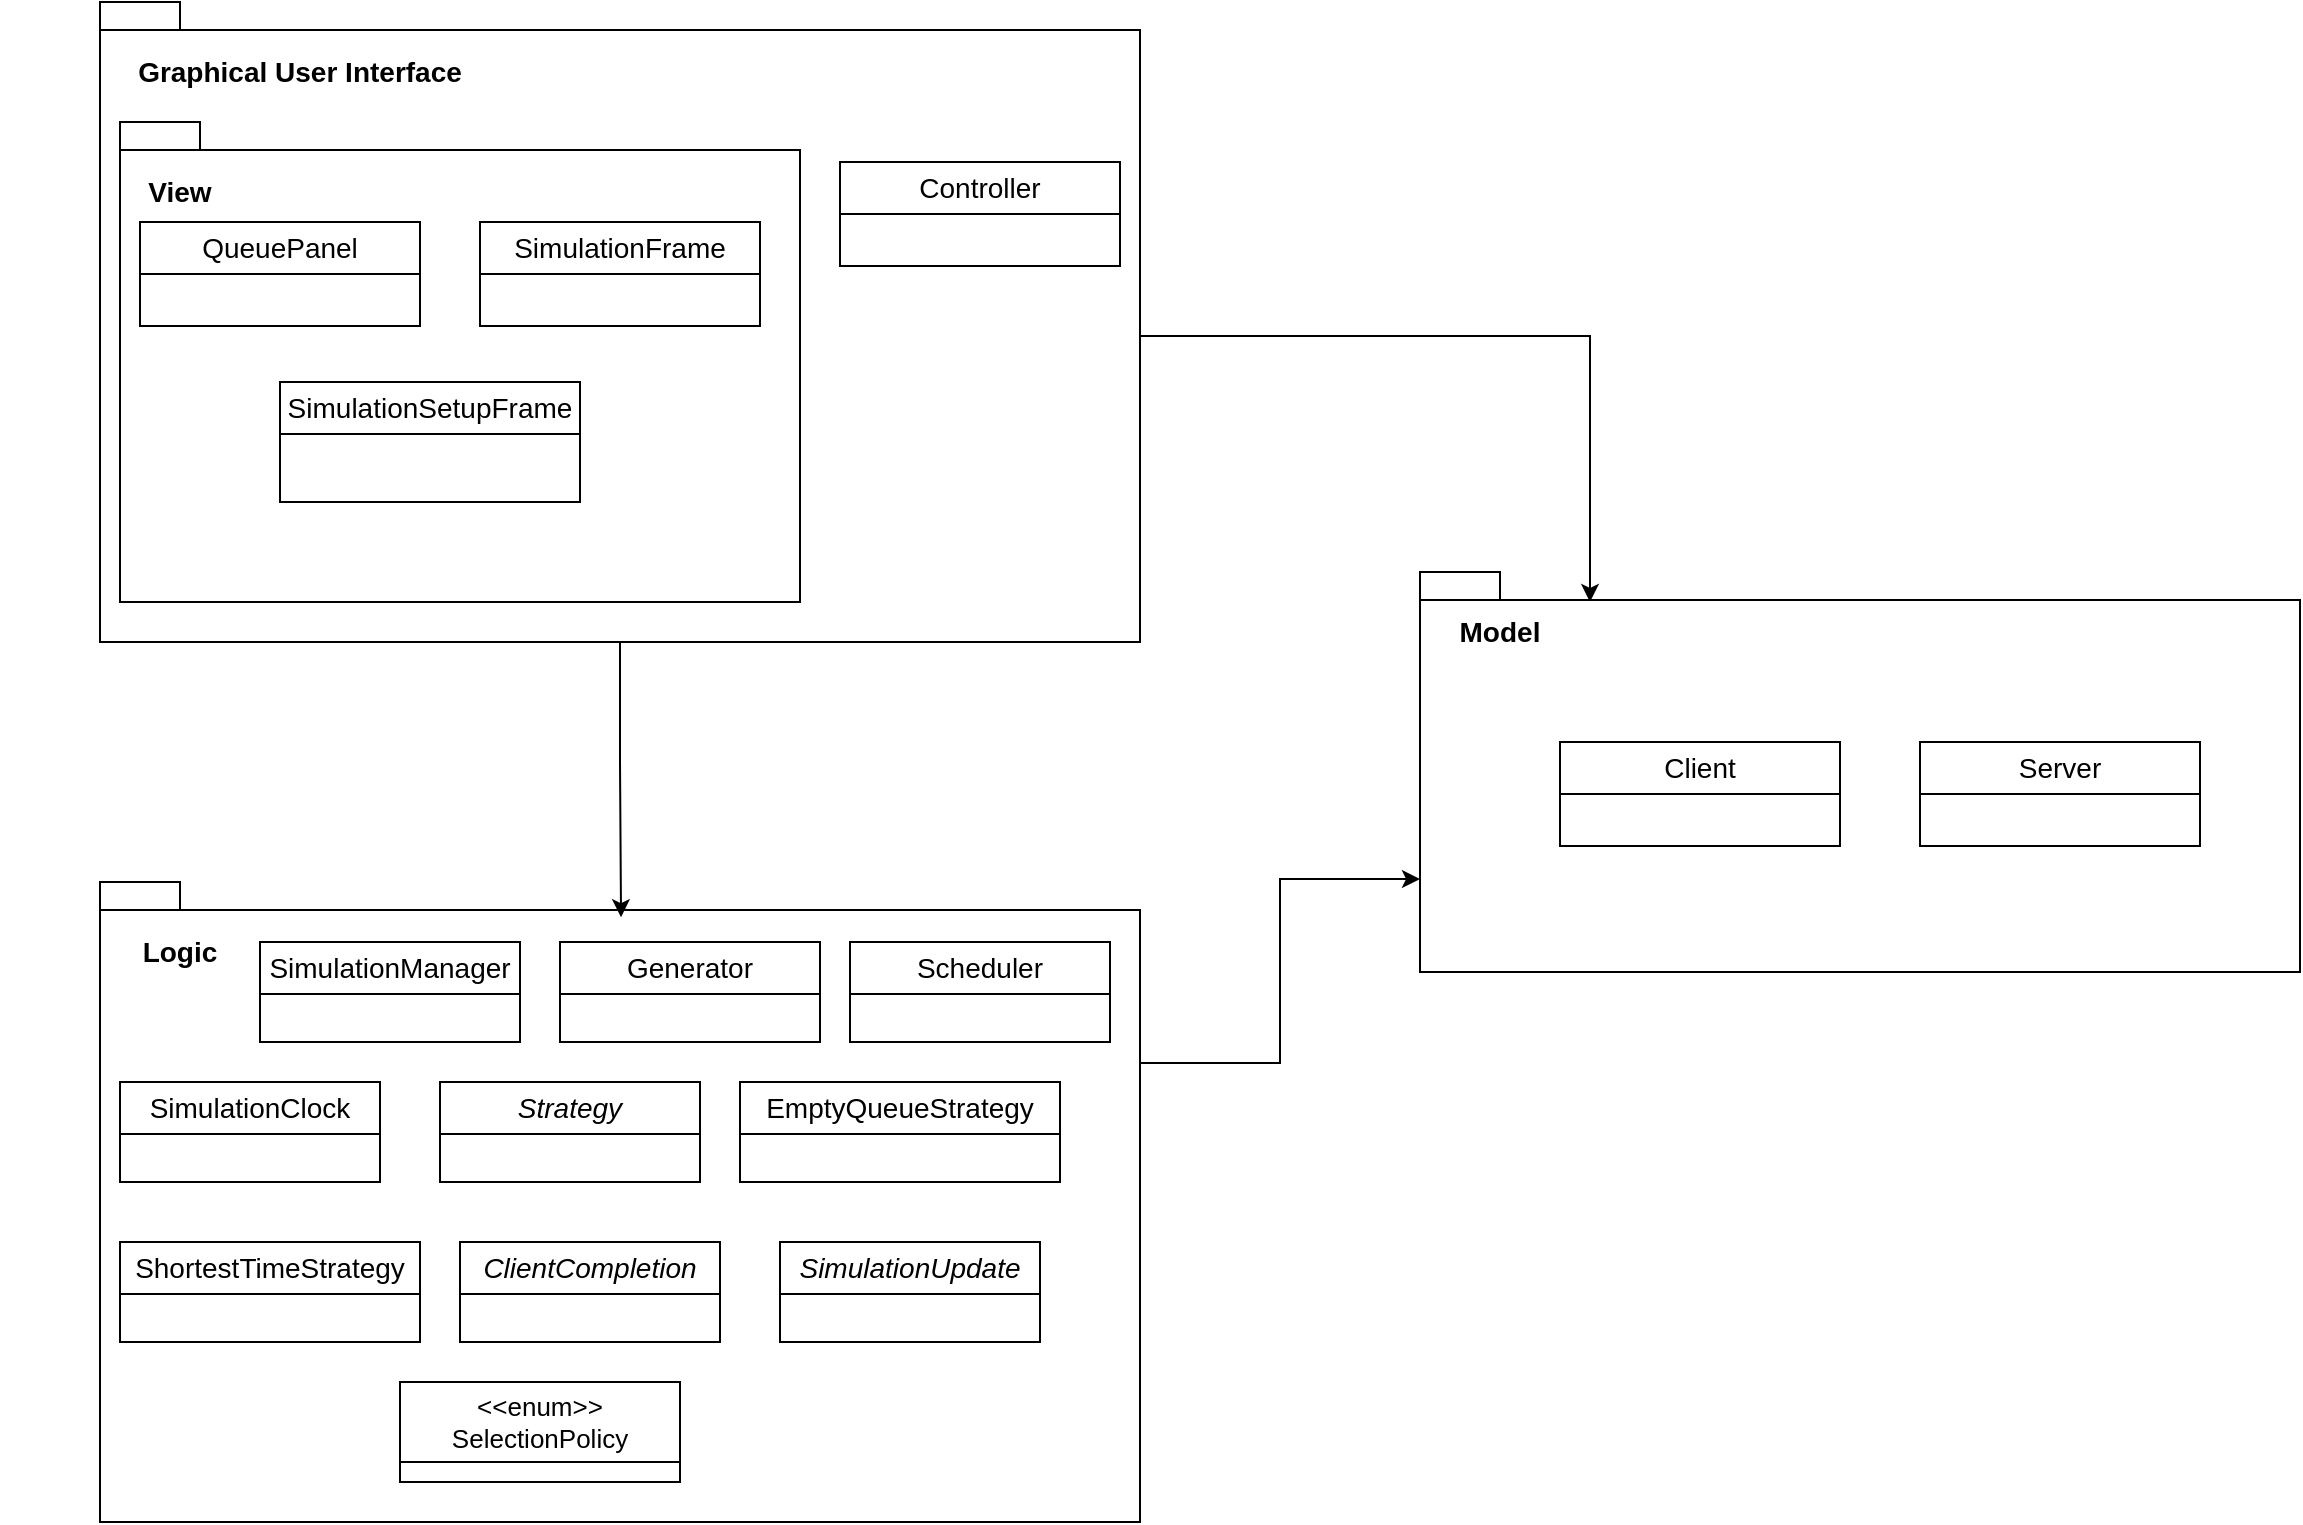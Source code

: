 <mxfile version="26.2.10">
  <diagram name="Page-1" id="gG-aDCFRIgRXTEr3k5Xv">
    <mxGraphModel dx="2533" dy="774" grid="1" gridSize="10" guides="1" tooltips="1" connect="1" arrows="1" fold="1" page="1" pageScale="1" pageWidth="1100" pageHeight="850" math="0" shadow="0">
      <root>
        <mxCell id="0" />
        <mxCell id="1" parent="0" />
        <mxCell id="kMy3-wZcHd9l3VL2baU1-37" style="edgeStyle=orthogonalEdgeStyle;rounded=0;orthogonalLoop=1;jettySize=auto;html=1;exitX=0;exitY=0;exitDx=520;exitDy=167;exitPerimeter=0;entryX=0.75;entryY=0;entryDx=0;entryDy=0;" parent="1" source="kMy3-wZcHd9l3VL2baU1-1" target="kMy3-wZcHd9l3VL2baU1-32" edge="1">
          <mxGeometry relative="1" as="geometry" />
        </mxCell>
        <mxCell id="kMy3-wZcHd9l3VL2baU1-1" value="" style="shape=folder;fontStyle=1;spacingTop=10;tabWidth=40;tabHeight=14;tabPosition=left;html=1;whiteSpace=wrap;" parent="1" vertex="1">
          <mxGeometry x="40" y="40" width="520" height="320" as="geometry" />
        </mxCell>
        <mxCell id="kMy3-wZcHd9l3VL2baU1-2" value="&lt;font style=&quot;font-size: 14px;&quot;&gt;&lt;b&gt;Graphical User Interface&lt;/b&gt;&lt;/font&gt;" style="text;html=1;align=center;verticalAlign=middle;whiteSpace=wrap;rounded=0;" parent="1" vertex="1">
          <mxGeometry x="50" y="60" width="180" height="30" as="geometry" />
        </mxCell>
        <mxCell id="kMy3-wZcHd9l3VL2baU1-4" value="" style="shape=folder;fontStyle=1;spacingTop=10;tabWidth=40;tabHeight=14;tabPosition=left;html=1;whiteSpace=wrap;" parent="1" vertex="1">
          <mxGeometry x="50" y="100" width="340" height="240" as="geometry" />
        </mxCell>
        <mxCell id="kMy3-wZcHd9l3VL2baU1-11" value="&lt;font style=&quot;font-size: 14px;&quot;&gt;Controller&lt;/font&gt;" style="swimlane;fontStyle=0;childLayout=stackLayout;horizontal=1;startSize=26;fillColor=none;horizontalStack=0;resizeParent=1;resizeParentMax=0;resizeLast=0;collapsible=1;marginBottom=0;whiteSpace=wrap;html=1;" parent="1" vertex="1">
          <mxGeometry x="410" y="120" width="140" height="52" as="geometry" />
        </mxCell>
        <mxCell id="kMy3-wZcHd9l3VL2baU1-15" value="&lt;font style=&quot;font-size: 14px;&quot;&gt;&lt;b&gt;View&lt;/b&gt;&lt;/font&gt;" style="text;html=1;align=center;verticalAlign=middle;whiteSpace=wrap;rounded=0;" parent="1" vertex="1">
          <mxGeometry x="-10" y="120" width="180" height="30" as="geometry" />
        </mxCell>
        <mxCell id="kMy3-wZcHd9l3VL2baU1-16" value="&lt;font style=&quot;font-size: 14px;&quot;&gt;QueuePanel&lt;/font&gt;" style="swimlane;fontStyle=0;childLayout=stackLayout;horizontal=1;startSize=26;fillColor=none;horizontalStack=0;resizeParent=1;resizeParentMax=0;resizeLast=0;collapsible=1;marginBottom=0;whiteSpace=wrap;html=1;" parent="1" vertex="1">
          <mxGeometry x="60" y="150" width="140" height="52" as="geometry" />
        </mxCell>
        <mxCell id="kMy3-wZcHd9l3VL2baU1-17" value="&lt;font style=&quot;font-size: 14px;&quot;&gt;SimulationFrame&lt;/font&gt;" style="swimlane;fontStyle=0;childLayout=stackLayout;horizontal=1;startSize=26;fillColor=none;horizontalStack=0;resizeParent=1;resizeParentMax=0;resizeLast=0;collapsible=1;marginBottom=0;whiteSpace=wrap;html=1;" parent="1" vertex="1">
          <mxGeometry x="230" y="150" width="140" height="52" as="geometry" />
        </mxCell>
        <mxCell id="kMy3-wZcHd9l3VL2baU1-18" value="&lt;font style=&quot;font-size: 14px;&quot;&gt;SimulationSetupFrame&lt;/font&gt;" style="swimlane;fontStyle=0;childLayout=stackLayout;horizontal=1;startSize=26;fillColor=none;horizontalStack=0;resizeParent=1;resizeParentMax=0;resizeLast=0;collapsible=1;marginBottom=0;whiteSpace=wrap;html=1;" parent="1" vertex="1">
          <mxGeometry x="130" y="230" width="150" height="60" as="geometry" />
        </mxCell>
        <mxCell id="kMy3-wZcHd9l3VL2baU1-19" value="" style="shape=folder;fontStyle=1;spacingTop=10;tabWidth=40;tabHeight=14;tabPosition=left;html=1;whiteSpace=wrap;" parent="1" vertex="1">
          <mxGeometry x="40" y="480" width="520" height="320" as="geometry" />
        </mxCell>
        <mxCell id="kMy3-wZcHd9l3VL2baU1-20" value="&lt;span style=&quot;font-size: 14px;&quot;&gt;&lt;b&gt;Logic&lt;/b&gt;&lt;/span&gt;" style="text;html=1;align=center;verticalAlign=middle;whiteSpace=wrap;rounded=0;" parent="1" vertex="1">
          <mxGeometry x="-10" y="500" width="180" height="30" as="geometry" />
        </mxCell>
        <mxCell id="kMy3-wZcHd9l3VL2baU1-21" value="&lt;font style=&quot;font-size: 14px;&quot;&gt;SimulationManager&lt;/font&gt;" style="swimlane;fontStyle=0;childLayout=stackLayout;horizontal=1;startSize=26;fillColor=none;horizontalStack=0;resizeParent=1;resizeParentMax=0;resizeLast=0;collapsible=1;marginBottom=0;whiteSpace=wrap;html=1;" parent="1" vertex="1">
          <mxGeometry x="120" y="510" width="130" height="50" as="geometry" />
        </mxCell>
        <mxCell id="kMy3-wZcHd9l3VL2baU1-22" value="&lt;font style=&quot;font-size: 14px;&quot;&gt;Generator&lt;/font&gt;" style="swimlane;fontStyle=0;childLayout=stackLayout;horizontal=1;startSize=26;fillColor=none;horizontalStack=0;resizeParent=1;resizeParentMax=0;resizeLast=0;collapsible=1;marginBottom=0;whiteSpace=wrap;html=1;" parent="1" vertex="1">
          <mxGeometry x="270" y="510" width="130" height="50" as="geometry" />
        </mxCell>
        <mxCell id="kMy3-wZcHd9l3VL2baU1-23" value="&lt;font style=&quot;font-size: 14px;&quot;&gt;Scheduler&lt;/font&gt;" style="swimlane;fontStyle=0;childLayout=stackLayout;horizontal=1;startSize=26;fillColor=none;horizontalStack=0;resizeParent=1;resizeParentMax=0;resizeLast=0;collapsible=1;marginBottom=0;whiteSpace=wrap;html=1;" parent="1" vertex="1">
          <mxGeometry x="415" y="510" width="130" height="50" as="geometry" />
        </mxCell>
        <mxCell id="kMy3-wZcHd9l3VL2baU1-24" value="&lt;font style=&quot;font-size: 14px;&quot;&gt;SimulationClock&lt;/font&gt;" style="swimlane;fontStyle=0;childLayout=stackLayout;horizontal=1;startSize=26;fillColor=none;horizontalStack=0;resizeParent=1;resizeParentMax=0;resizeLast=0;collapsible=1;marginBottom=0;whiteSpace=wrap;html=1;" parent="1" vertex="1">
          <mxGeometry x="50" y="580" width="130" height="50" as="geometry" />
        </mxCell>
        <mxCell id="kMy3-wZcHd9l3VL2baU1-25" value="&lt;font style=&quot;font-size: 14px;&quot;&gt;&lt;i&gt;Strategy&lt;/i&gt;&lt;/font&gt;" style="swimlane;fontStyle=0;childLayout=stackLayout;horizontal=1;startSize=26;fillColor=none;horizontalStack=0;resizeParent=1;resizeParentMax=0;resizeLast=0;collapsible=1;marginBottom=0;whiteSpace=wrap;html=1;" parent="1" vertex="1">
          <mxGeometry x="210" y="580" width="130" height="50" as="geometry" />
        </mxCell>
        <mxCell id="kMy3-wZcHd9l3VL2baU1-26" value="&lt;font style=&quot;font-size: 14px;&quot;&gt;EmptyQueueStrategy&lt;/font&gt;" style="swimlane;fontStyle=0;childLayout=stackLayout;horizontal=1;startSize=26;fillColor=none;horizontalStack=0;resizeParent=1;resizeParentMax=0;resizeLast=0;collapsible=1;marginBottom=0;whiteSpace=wrap;html=1;" parent="1" vertex="1">
          <mxGeometry x="360" y="580" width="160" height="50" as="geometry" />
        </mxCell>
        <mxCell id="kMy3-wZcHd9l3VL2baU1-27" value="&lt;span style=&quot;font-size: 14px;&quot;&gt;ShortestTimeStrategy&lt;/span&gt;" style="swimlane;fontStyle=0;childLayout=stackLayout;horizontal=1;startSize=26;fillColor=none;horizontalStack=0;resizeParent=1;resizeParentMax=0;resizeLast=0;collapsible=1;marginBottom=0;whiteSpace=wrap;html=1;" parent="1" vertex="1">
          <mxGeometry x="50" y="660" width="150" height="50" as="geometry" />
        </mxCell>
        <mxCell id="kMy3-wZcHd9l3VL2baU1-28" value="&lt;font style=&quot;font-size: 14px;&quot;&gt;&lt;i&gt;ClientCompletion&lt;/i&gt;&lt;/font&gt;" style="swimlane;fontStyle=0;childLayout=stackLayout;horizontal=1;startSize=26;fillColor=none;horizontalStack=0;resizeParent=1;resizeParentMax=0;resizeLast=0;collapsible=1;marginBottom=0;whiteSpace=wrap;html=1;" parent="1" vertex="1">
          <mxGeometry x="220" y="660" width="130" height="50" as="geometry" />
        </mxCell>
        <mxCell id="kMy3-wZcHd9l3VL2baU1-29" value="&lt;font style=&quot;font-size: 14px;&quot;&gt;&lt;i&gt;SimulationUpdate&lt;/i&gt;&lt;/font&gt;" style="swimlane;fontStyle=0;childLayout=stackLayout;horizontal=1;startSize=26;fillColor=none;horizontalStack=0;resizeParent=1;resizeParentMax=0;resizeLast=0;collapsible=1;marginBottom=0;whiteSpace=wrap;html=1;" parent="1" vertex="1">
          <mxGeometry x="380" y="660" width="130" height="50" as="geometry" />
        </mxCell>
        <mxCell id="kMy3-wZcHd9l3VL2baU1-30" value="&lt;font style=&quot;font-size: 13px;&quot;&gt;&amp;lt;&amp;lt;enum&amp;gt;&amp;gt;&lt;/font&gt;&lt;div&gt;&lt;font style=&quot;font-size: 13px;&quot;&gt;SelectionPolicy&lt;/font&gt;&lt;/div&gt;" style="swimlane;fontStyle=0;childLayout=stackLayout;horizontal=1;startSize=40;fillColor=none;horizontalStack=0;resizeParent=1;resizeParentMax=0;resizeLast=0;collapsible=1;marginBottom=0;whiteSpace=wrap;html=1;" parent="1" vertex="1">
          <mxGeometry x="190" y="730" width="140" height="50" as="geometry" />
        </mxCell>
        <mxCell id="kMy3-wZcHd9l3VL2baU1-31" value="" style="shape=folder;fontStyle=1;spacingTop=10;tabWidth=40;tabHeight=14;tabPosition=left;html=1;whiteSpace=wrap;" parent="1" vertex="1">
          <mxGeometry x="700" y="325" width="440" height="200" as="geometry" />
        </mxCell>
        <mxCell id="kMy3-wZcHd9l3VL2baU1-32" value="&lt;span style=&quot;font-size: 14px;&quot;&gt;&lt;b&gt;Model&lt;/b&gt;&lt;/span&gt;" style="text;html=1;align=center;verticalAlign=middle;whiteSpace=wrap;rounded=0;" parent="1" vertex="1">
          <mxGeometry x="650" y="340" width="180" height="30" as="geometry" />
        </mxCell>
        <mxCell id="kMy3-wZcHd9l3VL2baU1-33" value="&lt;font style=&quot;font-size: 14px;&quot;&gt;Client&lt;/font&gt;" style="swimlane;fontStyle=0;childLayout=stackLayout;horizontal=1;startSize=26;fillColor=none;horizontalStack=0;resizeParent=1;resizeParentMax=0;resizeLast=0;collapsible=1;marginBottom=0;whiteSpace=wrap;html=1;" parent="1" vertex="1">
          <mxGeometry x="770" y="410" width="140" height="52" as="geometry" />
        </mxCell>
        <mxCell id="kMy3-wZcHd9l3VL2baU1-34" value="&lt;font style=&quot;font-size: 14px;&quot;&gt;Server&lt;/font&gt;" style="swimlane;fontStyle=0;childLayout=stackLayout;horizontal=1;startSize=26;fillColor=none;horizontalStack=0;resizeParent=1;resizeParentMax=0;resizeLast=0;collapsible=1;marginBottom=0;whiteSpace=wrap;html=1;" parent="1" vertex="1">
          <mxGeometry x="950" y="410" width="140" height="52" as="geometry" />
        </mxCell>
        <mxCell id="kMy3-wZcHd9l3VL2baU1-35" style="edgeStyle=orthogonalEdgeStyle;rounded=0;orthogonalLoop=1;jettySize=auto;html=1;exitX=0.5;exitY=1;exitDx=0;exitDy=0;exitPerimeter=0;entryX=0.501;entryY=0.055;entryDx=0;entryDy=0;entryPerimeter=0;" parent="1" source="kMy3-wZcHd9l3VL2baU1-1" target="kMy3-wZcHd9l3VL2baU1-19" edge="1">
          <mxGeometry relative="1" as="geometry" />
        </mxCell>
        <mxCell id="kMy3-wZcHd9l3VL2baU1-36" style="edgeStyle=orthogonalEdgeStyle;rounded=0;orthogonalLoop=1;jettySize=auto;html=1;exitX=0;exitY=0;exitDx=520;exitDy=90.5;exitPerimeter=0;entryX=0;entryY=0;entryDx=0;entryDy=153.5;entryPerimeter=0;" parent="1" source="kMy3-wZcHd9l3VL2baU1-19" target="kMy3-wZcHd9l3VL2baU1-31" edge="1">
          <mxGeometry relative="1" as="geometry" />
        </mxCell>
      </root>
    </mxGraphModel>
  </diagram>
</mxfile>
